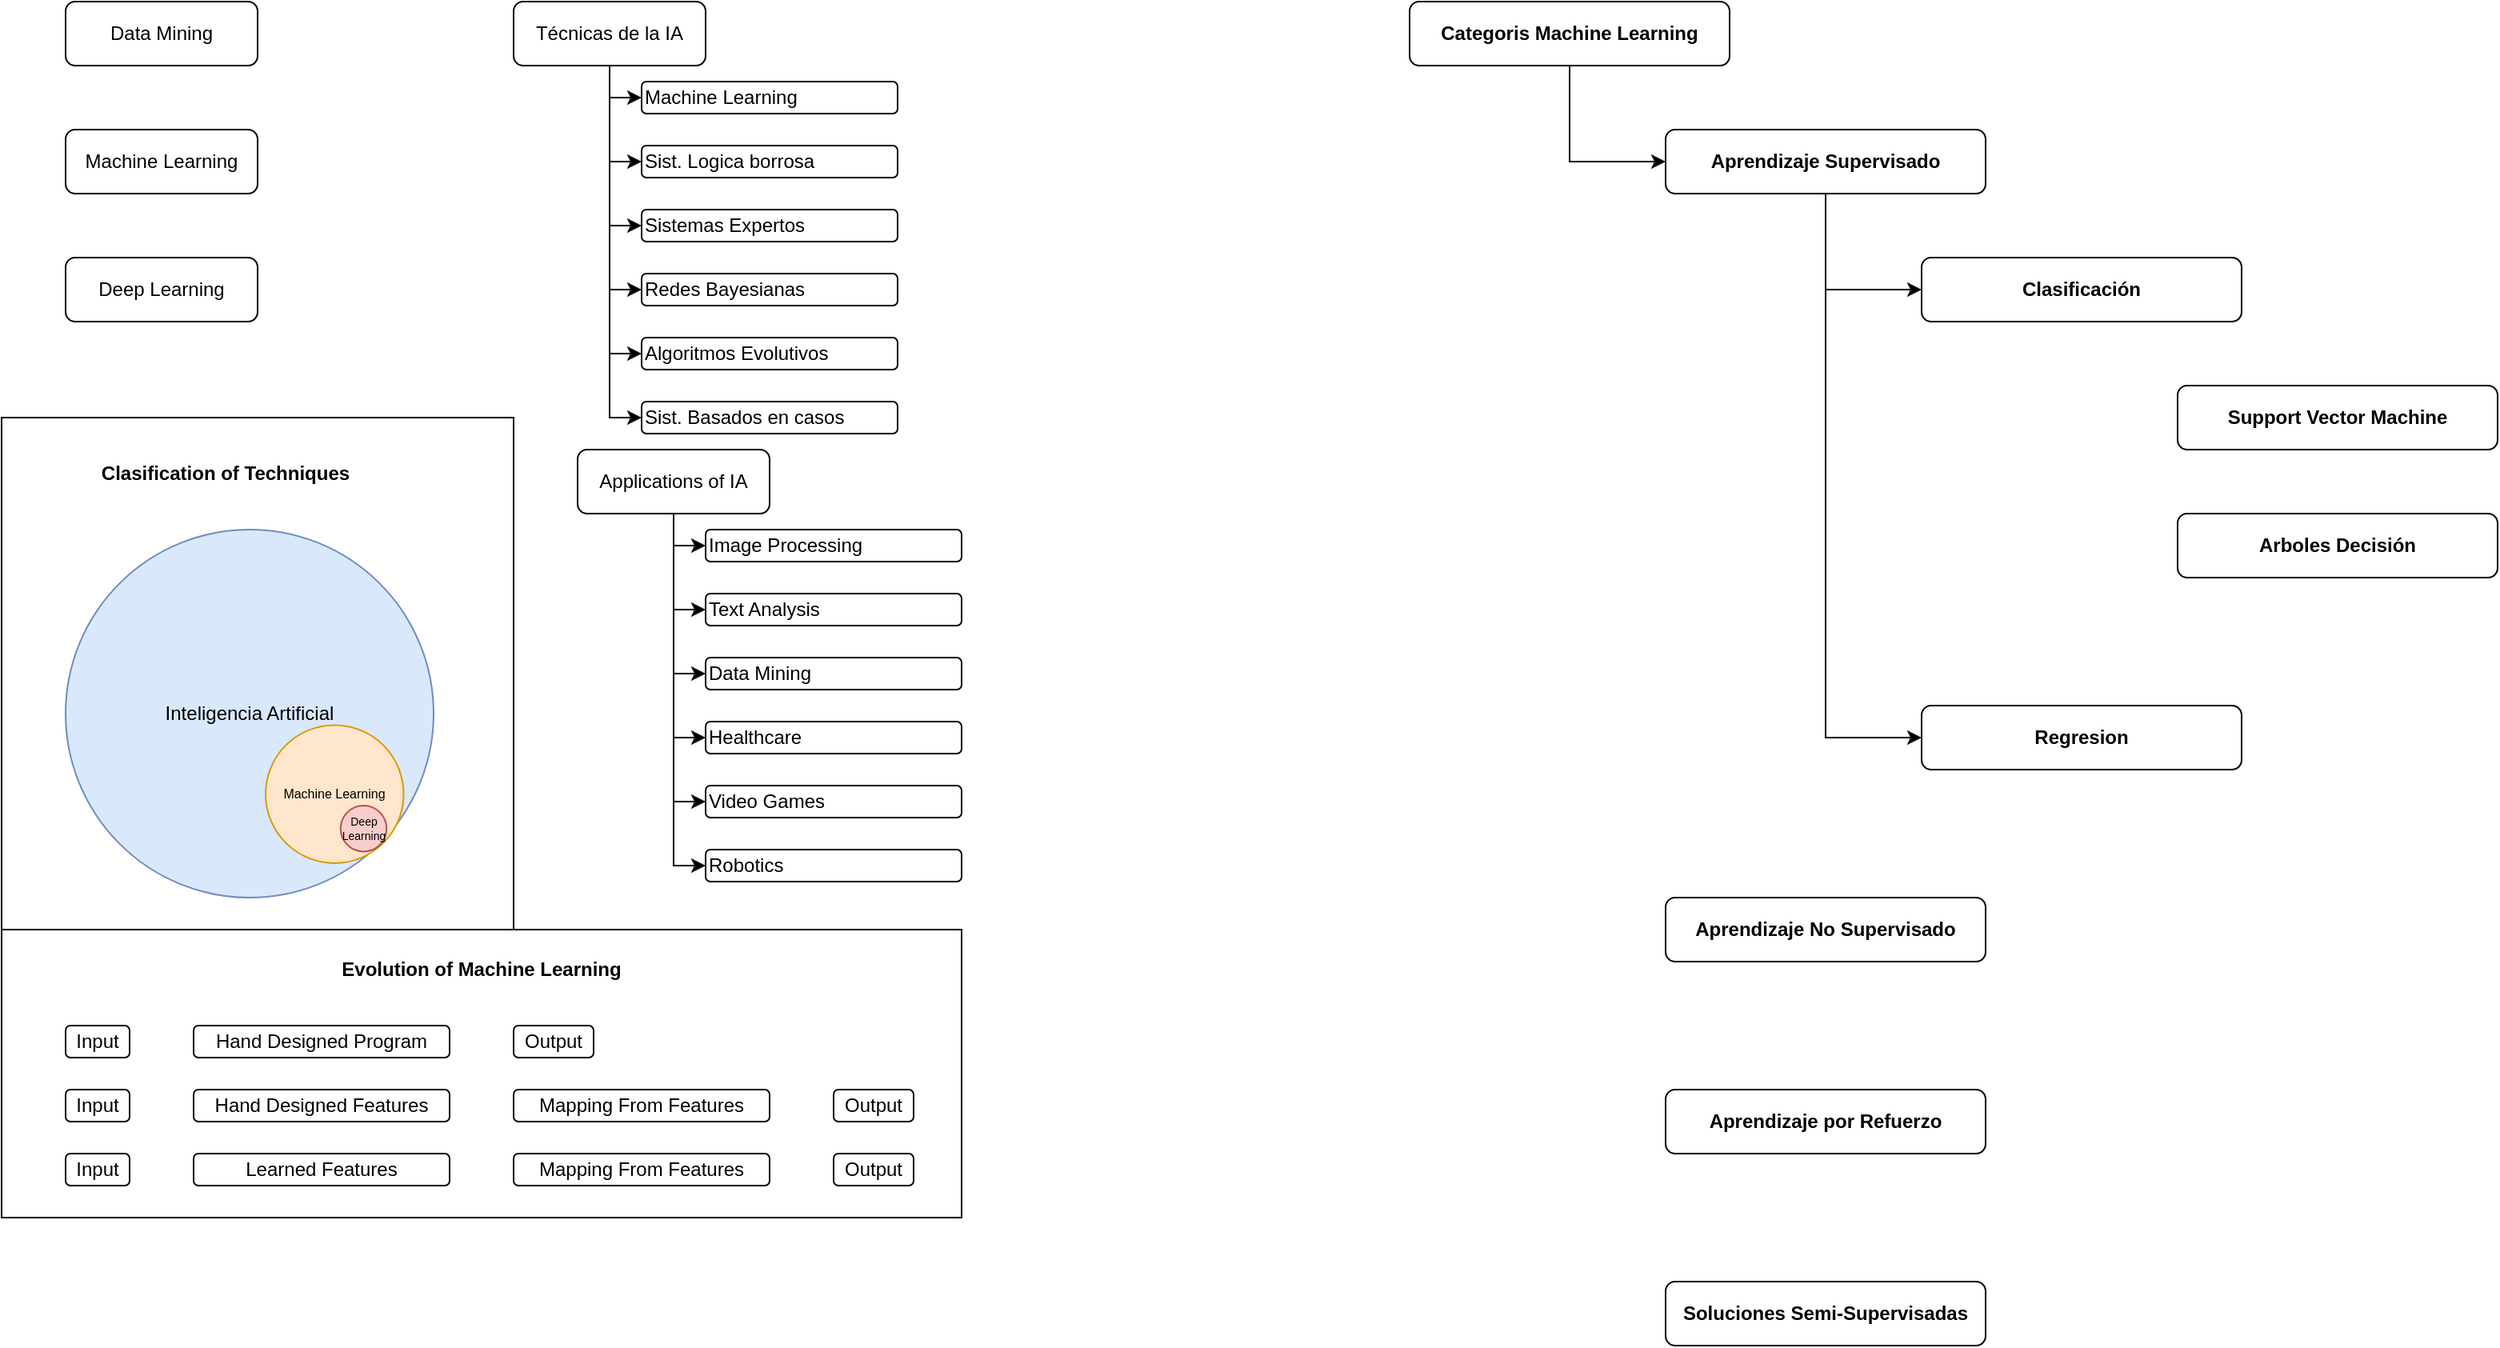 <mxfile version="20.5.1" type="github">
  <diagram id="Hce-cNsSXLSzgqhxPdeK" name="Page-1">
    <mxGraphModel dx="1237" dy="690" grid="1" gridSize="10" guides="1" tooltips="1" connect="1" arrows="1" fold="1" page="1" pageScale="1" pageWidth="850" pageHeight="1100" math="0" shadow="0">
      <root>
        <mxCell id="0" />
        <mxCell id="1" parent="0" />
        <mxCell id="vRaIiZqjALya7eJg5FbR-1" value="Data Mining" style="rounded=1;whiteSpace=wrap;html=1;" vertex="1" parent="1">
          <mxGeometry x="40" y="160" width="120" height="40" as="geometry" />
        </mxCell>
        <mxCell id="vRaIiZqjALya7eJg5FbR-2" value="Machine Learning" style="rounded=1;whiteSpace=wrap;html=1;" vertex="1" parent="1">
          <mxGeometry x="40" y="240" width="120" height="40" as="geometry" />
        </mxCell>
        <mxCell id="vRaIiZqjALya7eJg5FbR-3" value="Deep Learning" style="rounded=1;whiteSpace=wrap;html=1;" vertex="1" parent="1">
          <mxGeometry x="40" y="320" width="120" height="40" as="geometry" />
        </mxCell>
        <mxCell id="vRaIiZqjALya7eJg5FbR-15" style="edgeStyle=orthogonalEdgeStyle;rounded=0;orthogonalLoop=1;jettySize=auto;html=1;exitX=0.5;exitY=1;exitDx=0;exitDy=0;entryX=0;entryY=0.5;entryDx=0;entryDy=0;" edge="1" parent="1" source="vRaIiZqjALya7eJg5FbR-4" target="vRaIiZqjALya7eJg5FbR-5">
          <mxGeometry relative="1" as="geometry">
            <Array as="points">
              <mxPoint x="380" y="220" />
            </Array>
          </mxGeometry>
        </mxCell>
        <mxCell id="vRaIiZqjALya7eJg5FbR-16" style="edgeStyle=orthogonalEdgeStyle;rounded=0;orthogonalLoop=1;jettySize=auto;html=1;exitX=0.5;exitY=1;exitDx=0;exitDy=0;entryX=0;entryY=0.5;entryDx=0;entryDy=0;" edge="1" parent="1" source="vRaIiZqjALya7eJg5FbR-4" target="vRaIiZqjALya7eJg5FbR-6">
          <mxGeometry relative="1" as="geometry" />
        </mxCell>
        <mxCell id="vRaIiZqjALya7eJg5FbR-17" style="edgeStyle=orthogonalEdgeStyle;rounded=0;orthogonalLoop=1;jettySize=auto;html=1;exitX=0.5;exitY=1;exitDx=0;exitDy=0;entryX=0;entryY=0.5;entryDx=0;entryDy=0;" edge="1" parent="1" source="vRaIiZqjALya7eJg5FbR-4" target="vRaIiZqjALya7eJg5FbR-11">
          <mxGeometry relative="1" as="geometry" />
        </mxCell>
        <mxCell id="vRaIiZqjALya7eJg5FbR-18" style="edgeStyle=orthogonalEdgeStyle;rounded=0;orthogonalLoop=1;jettySize=auto;html=1;exitX=0.5;exitY=1;exitDx=0;exitDy=0;entryX=0;entryY=0.5;entryDx=0;entryDy=0;" edge="1" parent="1" source="vRaIiZqjALya7eJg5FbR-4" target="vRaIiZqjALya7eJg5FbR-12">
          <mxGeometry relative="1" as="geometry" />
        </mxCell>
        <mxCell id="vRaIiZqjALya7eJg5FbR-19" style="edgeStyle=orthogonalEdgeStyle;rounded=0;orthogonalLoop=1;jettySize=auto;html=1;exitX=0.5;exitY=1;exitDx=0;exitDy=0;entryX=0;entryY=0.5;entryDx=0;entryDy=0;" edge="1" parent="1" source="vRaIiZqjALya7eJg5FbR-4" target="vRaIiZqjALya7eJg5FbR-13">
          <mxGeometry relative="1" as="geometry" />
        </mxCell>
        <mxCell id="vRaIiZqjALya7eJg5FbR-20" style="edgeStyle=orthogonalEdgeStyle;rounded=0;orthogonalLoop=1;jettySize=auto;html=1;exitX=0.5;exitY=1;exitDx=0;exitDy=0;entryX=0;entryY=0.5;entryDx=0;entryDy=0;" edge="1" parent="1" source="vRaIiZqjALya7eJg5FbR-4" target="vRaIiZqjALya7eJg5FbR-14">
          <mxGeometry relative="1" as="geometry" />
        </mxCell>
        <mxCell id="vRaIiZqjALya7eJg5FbR-4" value="Técnicas de la IA" style="rounded=1;whiteSpace=wrap;html=1;" vertex="1" parent="1">
          <mxGeometry x="320" y="160" width="120" height="40" as="geometry" />
        </mxCell>
        <mxCell id="vRaIiZqjALya7eJg5FbR-5" value="Machine Learning" style="rounded=1;whiteSpace=wrap;html=1;align=left;" vertex="1" parent="1">
          <mxGeometry x="400" y="210" width="160" height="20" as="geometry" />
        </mxCell>
        <mxCell id="vRaIiZqjALya7eJg5FbR-6" value="Sist. Logica borrosa" style="rounded=1;whiteSpace=wrap;html=1;align=left;" vertex="1" parent="1">
          <mxGeometry x="400" y="250" width="160" height="20" as="geometry" />
        </mxCell>
        <mxCell id="vRaIiZqjALya7eJg5FbR-11" value="Sistemas Expertos" style="rounded=1;whiteSpace=wrap;html=1;align=left;" vertex="1" parent="1">
          <mxGeometry x="400" y="290" width="160" height="20" as="geometry" />
        </mxCell>
        <mxCell id="vRaIiZqjALya7eJg5FbR-12" value="Redes Bayesianas" style="rounded=1;whiteSpace=wrap;html=1;align=left;" vertex="1" parent="1">
          <mxGeometry x="400" y="330" width="160" height="20" as="geometry" />
        </mxCell>
        <mxCell id="vRaIiZqjALya7eJg5FbR-13" value="Algoritmos Evolutivos" style="rounded=1;whiteSpace=wrap;html=1;align=left;" vertex="1" parent="1">
          <mxGeometry x="400" y="370" width="160" height="20" as="geometry" />
        </mxCell>
        <mxCell id="vRaIiZqjALya7eJg5FbR-14" value="Sist. Basados en casos" style="rounded=1;whiteSpace=wrap;html=1;align=left;" vertex="1" parent="1">
          <mxGeometry x="400" y="410" width="160" height="20" as="geometry" />
        </mxCell>
        <mxCell id="vRaIiZqjALya7eJg5FbR-48" value="" style="group" vertex="1" connectable="0" parent="1">
          <mxGeometry y="430" width="320" height="310" as="geometry" />
        </mxCell>
        <mxCell id="vRaIiZqjALya7eJg5FbR-24" value="" style="group" vertex="1" connectable="0" parent="vRaIiZqjALya7eJg5FbR-48">
          <mxGeometry x="40" y="60" width="280" height="250" as="geometry" />
        </mxCell>
        <mxCell id="vRaIiZqjALya7eJg5FbR-47" value="" style="rounded=0;whiteSpace=wrap;html=1;fontSize=12;" vertex="1" parent="vRaIiZqjALya7eJg5FbR-24">
          <mxGeometry x="-40" y="-70" width="320" height="320" as="geometry" />
        </mxCell>
        <mxCell id="vRaIiZqjALya7eJg5FbR-23" value="Inteligencia Artificial" style="ellipse;whiteSpace=wrap;html=1;aspect=fixed;align=center;labelPosition=center;verticalLabelPosition=middle;verticalAlign=middle;fillColor=#dae8fc;strokeColor=#6c8ebf;" vertex="1" parent="vRaIiZqjALya7eJg5FbR-24">
          <mxGeometry width="230" height="230" as="geometry" />
        </mxCell>
        <mxCell id="vRaIiZqjALya7eJg5FbR-22" value="Machine Learning" style="ellipse;whiteSpace=wrap;html=1;aspect=fixed;align=center;labelPosition=center;verticalLabelPosition=middle;verticalAlign=middle;fontSize=8;fillColor=#ffe6cc;strokeColor=#d79b00;" vertex="1" parent="vRaIiZqjALya7eJg5FbR-24">
          <mxGeometry x="125" y="122.188" width="86.25" height="86.25" as="geometry" />
        </mxCell>
        <mxCell id="vRaIiZqjALya7eJg5FbR-21" value="Deep Learning" style="ellipse;whiteSpace=wrap;html=1;aspect=fixed;fontSize=7;fillColor=#f8cecc;strokeColor=#b85450;" vertex="1" parent="vRaIiZqjALya7eJg5FbR-24">
          <mxGeometry x="171.875" y="172.5" width="28.75" height="28.75" as="geometry" />
        </mxCell>
        <mxCell id="vRaIiZqjALya7eJg5FbR-46" value="Clasification of Techniques" style="text;html=1;strokeColor=none;fillColor=none;align=center;verticalAlign=middle;whiteSpace=wrap;rounded=0;fontSize=12;fontStyle=1" vertex="1" parent="vRaIiZqjALya7eJg5FbR-48">
          <mxGeometry width="280" height="50" as="geometry" />
        </mxCell>
        <mxCell id="vRaIiZqjALya7eJg5FbR-49" value="" style="group" vertex="1" connectable="0" parent="1">
          <mxGeometry y="740" width="600" height="180" as="geometry" />
        </mxCell>
        <mxCell id="vRaIiZqjALya7eJg5FbR-45" value="" style="rounded=0;whiteSpace=wrap;html=1;fontSize=12;" vertex="1" parent="vRaIiZqjALya7eJg5FbR-49">
          <mxGeometry width="600" height="180" as="geometry" />
        </mxCell>
        <mxCell id="vRaIiZqjALya7eJg5FbR-26" value="Output" style="rounded=1;whiteSpace=wrap;html=1;fontSize=12;" vertex="1" parent="vRaIiZqjALya7eJg5FbR-49">
          <mxGeometry x="320" y="60" width="50" height="20" as="geometry" />
        </mxCell>
        <mxCell id="vRaIiZqjALya7eJg5FbR-29" value="Input" style="rounded=1;whiteSpace=wrap;html=1;fontSize=12;" vertex="1" parent="vRaIiZqjALya7eJg5FbR-49">
          <mxGeometry x="40" y="60" width="40" height="20" as="geometry" />
        </mxCell>
        <mxCell id="vRaIiZqjALya7eJg5FbR-30" value="Hand Designed Program" style="rounded=1;whiteSpace=wrap;html=1;fontSize=12;" vertex="1" parent="vRaIiZqjALya7eJg5FbR-49">
          <mxGeometry x="120" y="60" width="160" height="20" as="geometry" />
        </mxCell>
        <mxCell id="vRaIiZqjALya7eJg5FbR-33" value="Input" style="rounded=1;whiteSpace=wrap;html=1;fontSize=12;" vertex="1" parent="vRaIiZqjALya7eJg5FbR-49">
          <mxGeometry x="40" y="100" width="40" height="20" as="geometry" />
        </mxCell>
        <mxCell id="vRaIiZqjALya7eJg5FbR-37" value="Hand Designed Features" style="rounded=1;whiteSpace=wrap;html=1;fontSize=12;" vertex="1" parent="vRaIiZqjALya7eJg5FbR-49">
          <mxGeometry x="120" y="100" width="160" height="20" as="geometry" />
        </mxCell>
        <mxCell id="vRaIiZqjALya7eJg5FbR-38" value="Mapping From Features" style="rounded=1;whiteSpace=wrap;html=1;fontSize=12;" vertex="1" parent="vRaIiZqjALya7eJg5FbR-49">
          <mxGeometry x="320" y="100" width="160" height="20" as="geometry" />
        </mxCell>
        <mxCell id="vRaIiZqjALya7eJg5FbR-39" value="Output" style="rounded=1;whiteSpace=wrap;html=1;fontSize=12;" vertex="1" parent="vRaIiZqjALya7eJg5FbR-49">
          <mxGeometry x="520" y="100" width="50" height="20" as="geometry" />
        </mxCell>
        <mxCell id="vRaIiZqjALya7eJg5FbR-40" value="Input" style="rounded=1;whiteSpace=wrap;html=1;fontSize=12;" vertex="1" parent="vRaIiZqjALya7eJg5FbR-49">
          <mxGeometry x="40" y="140" width="40" height="20" as="geometry" />
        </mxCell>
        <mxCell id="vRaIiZqjALya7eJg5FbR-41" value="Learned Features" style="rounded=1;whiteSpace=wrap;html=1;fontSize=12;" vertex="1" parent="vRaIiZqjALya7eJg5FbR-49">
          <mxGeometry x="120" y="140" width="160" height="20" as="geometry" />
        </mxCell>
        <mxCell id="vRaIiZqjALya7eJg5FbR-42" value="Mapping From Features" style="rounded=1;whiteSpace=wrap;html=1;fontSize=12;" vertex="1" parent="vRaIiZqjALya7eJg5FbR-49">
          <mxGeometry x="320" y="140" width="160" height="20" as="geometry" />
        </mxCell>
        <mxCell id="vRaIiZqjALya7eJg5FbR-43" value="Output" style="rounded=1;whiteSpace=wrap;html=1;fontSize=12;" vertex="1" parent="vRaIiZqjALya7eJg5FbR-49">
          <mxGeometry x="520" y="140" width="50" height="20" as="geometry" />
        </mxCell>
        <mxCell id="vRaIiZqjALya7eJg5FbR-44" value="Evolution of Machine Learning" style="text;html=1;strokeColor=none;fillColor=none;align=center;verticalAlign=middle;whiteSpace=wrap;rounded=0;fontSize=12;fontStyle=1" vertex="1" parent="vRaIiZqjALya7eJg5FbR-49">
          <mxGeometry x="40" width="520" height="50" as="geometry" />
        </mxCell>
        <mxCell id="vRaIiZqjALya7eJg5FbR-50" style="edgeStyle=orthogonalEdgeStyle;rounded=0;orthogonalLoop=1;jettySize=auto;html=1;exitX=0.5;exitY=1;exitDx=0;exitDy=0;entryX=0;entryY=0.5;entryDx=0;entryDy=0;" edge="1" parent="1" source="vRaIiZqjALya7eJg5FbR-56" target="vRaIiZqjALya7eJg5FbR-57">
          <mxGeometry relative="1" as="geometry">
            <Array as="points">
              <mxPoint x="420" y="500" />
            </Array>
          </mxGeometry>
        </mxCell>
        <mxCell id="vRaIiZqjALya7eJg5FbR-51" style="edgeStyle=orthogonalEdgeStyle;rounded=0;orthogonalLoop=1;jettySize=auto;html=1;exitX=0.5;exitY=1;exitDx=0;exitDy=0;entryX=0;entryY=0.5;entryDx=0;entryDy=0;" edge="1" parent="1" source="vRaIiZqjALya7eJg5FbR-56" target="vRaIiZqjALya7eJg5FbR-58">
          <mxGeometry relative="1" as="geometry" />
        </mxCell>
        <mxCell id="vRaIiZqjALya7eJg5FbR-52" style="edgeStyle=orthogonalEdgeStyle;rounded=0;orthogonalLoop=1;jettySize=auto;html=1;exitX=0.5;exitY=1;exitDx=0;exitDy=0;entryX=0;entryY=0.5;entryDx=0;entryDy=0;" edge="1" parent="1" source="vRaIiZqjALya7eJg5FbR-56" target="vRaIiZqjALya7eJg5FbR-59">
          <mxGeometry relative="1" as="geometry" />
        </mxCell>
        <mxCell id="vRaIiZqjALya7eJg5FbR-53" style="edgeStyle=orthogonalEdgeStyle;rounded=0;orthogonalLoop=1;jettySize=auto;html=1;exitX=0.5;exitY=1;exitDx=0;exitDy=0;entryX=0;entryY=0.5;entryDx=0;entryDy=0;" edge="1" parent="1" source="vRaIiZqjALya7eJg5FbR-56" target="vRaIiZqjALya7eJg5FbR-60">
          <mxGeometry relative="1" as="geometry" />
        </mxCell>
        <mxCell id="vRaIiZqjALya7eJg5FbR-54" style="edgeStyle=orthogonalEdgeStyle;rounded=0;orthogonalLoop=1;jettySize=auto;html=1;exitX=0.5;exitY=1;exitDx=0;exitDy=0;entryX=0;entryY=0.5;entryDx=0;entryDy=0;" edge="1" parent="1" source="vRaIiZqjALya7eJg5FbR-56" target="vRaIiZqjALya7eJg5FbR-61">
          <mxGeometry relative="1" as="geometry" />
        </mxCell>
        <mxCell id="vRaIiZqjALya7eJg5FbR-55" style="edgeStyle=orthogonalEdgeStyle;rounded=0;orthogonalLoop=1;jettySize=auto;html=1;exitX=0.5;exitY=1;exitDx=0;exitDy=0;entryX=0;entryY=0.5;entryDx=0;entryDy=0;" edge="1" parent="1" source="vRaIiZqjALya7eJg5FbR-56" target="vRaIiZqjALya7eJg5FbR-62">
          <mxGeometry relative="1" as="geometry" />
        </mxCell>
        <mxCell id="vRaIiZqjALya7eJg5FbR-56" value="Applications of IA" style="rounded=1;whiteSpace=wrap;html=1;" vertex="1" parent="1">
          <mxGeometry x="360" y="440" width="120" height="40" as="geometry" />
        </mxCell>
        <mxCell id="vRaIiZqjALya7eJg5FbR-57" value="Image Processing" style="rounded=1;whiteSpace=wrap;html=1;align=left;" vertex="1" parent="1">
          <mxGeometry x="440" y="490" width="160" height="20" as="geometry" />
        </mxCell>
        <mxCell id="vRaIiZqjALya7eJg5FbR-58" value="Text Analysis" style="rounded=1;whiteSpace=wrap;html=1;align=left;" vertex="1" parent="1">
          <mxGeometry x="440" y="530" width="160" height="20" as="geometry" />
        </mxCell>
        <mxCell id="vRaIiZqjALya7eJg5FbR-59" value="Data Mining" style="rounded=1;whiteSpace=wrap;html=1;align=left;" vertex="1" parent="1">
          <mxGeometry x="440" y="570" width="160" height="20" as="geometry" />
        </mxCell>
        <mxCell id="vRaIiZqjALya7eJg5FbR-60" value="Healthcare" style="rounded=1;whiteSpace=wrap;html=1;align=left;" vertex="1" parent="1">
          <mxGeometry x="440" y="610" width="160" height="20" as="geometry" />
        </mxCell>
        <mxCell id="vRaIiZqjALya7eJg5FbR-61" value="Video Games" style="rounded=1;whiteSpace=wrap;html=1;align=left;" vertex="1" parent="1">
          <mxGeometry x="440" y="650" width="160" height="20" as="geometry" />
        </mxCell>
        <mxCell id="vRaIiZqjALya7eJg5FbR-62" value="Robotics" style="rounded=1;whiteSpace=wrap;html=1;align=left;" vertex="1" parent="1">
          <mxGeometry x="440" y="690" width="160" height="20" as="geometry" />
        </mxCell>
        <mxCell id="vRaIiZqjALya7eJg5FbR-70" style="edgeStyle=orthogonalEdgeStyle;rounded=0;orthogonalLoop=1;jettySize=auto;html=1;exitX=0.5;exitY=1;exitDx=0;exitDy=0;entryX=0;entryY=0.5;entryDx=0;entryDy=0;fontSize=12;" edge="1" parent="1" source="vRaIiZqjALya7eJg5FbR-63" target="vRaIiZqjALya7eJg5FbR-64">
          <mxGeometry relative="1" as="geometry" />
        </mxCell>
        <mxCell id="vRaIiZqjALya7eJg5FbR-63" value="Categoris Machine Learning" style="rounded=1;whiteSpace=wrap;html=1;fontSize=12;fontStyle=1" vertex="1" parent="1">
          <mxGeometry x="880" y="160" width="200" height="40" as="geometry" />
        </mxCell>
        <mxCell id="vRaIiZqjALya7eJg5FbR-71" style="edgeStyle=orthogonalEdgeStyle;rounded=0;orthogonalLoop=1;jettySize=auto;html=1;exitX=0.5;exitY=1;exitDx=0;exitDy=0;entryX=0;entryY=0.5;entryDx=0;entryDy=0;fontSize=12;" edge="1" parent="1" source="vRaIiZqjALya7eJg5FbR-64" target="vRaIiZqjALya7eJg5FbR-68">
          <mxGeometry relative="1" as="geometry" />
        </mxCell>
        <mxCell id="vRaIiZqjALya7eJg5FbR-72" style="edgeStyle=orthogonalEdgeStyle;rounded=0;orthogonalLoop=1;jettySize=auto;html=1;exitX=0.5;exitY=1;exitDx=0;exitDy=0;entryX=0;entryY=0.5;entryDx=0;entryDy=0;fontSize=12;" edge="1" parent="1" source="vRaIiZqjALya7eJg5FbR-64" target="vRaIiZqjALya7eJg5FbR-69">
          <mxGeometry relative="1" as="geometry" />
        </mxCell>
        <mxCell id="vRaIiZqjALya7eJg5FbR-64" value="Aprendizaje Supervisado" style="rounded=1;whiteSpace=wrap;html=1;fontSize=12;fontStyle=1" vertex="1" parent="1">
          <mxGeometry x="1040" y="240" width="200" height="40" as="geometry" />
        </mxCell>
        <mxCell id="vRaIiZqjALya7eJg5FbR-65" value="Aprendizaje No Supervisado" style="rounded=1;whiteSpace=wrap;html=1;fontSize=12;fontStyle=1" vertex="1" parent="1">
          <mxGeometry x="1040" y="720" width="200" height="40" as="geometry" />
        </mxCell>
        <mxCell id="vRaIiZqjALya7eJg5FbR-66" value="Aprendizaje por Refuerzo" style="rounded=1;whiteSpace=wrap;html=1;fontSize=12;fontStyle=1" vertex="1" parent="1">
          <mxGeometry x="1040" y="840" width="200" height="40" as="geometry" />
        </mxCell>
        <mxCell id="vRaIiZqjALya7eJg5FbR-67" value="Soluciones Semi-Supervisadas" style="rounded=1;whiteSpace=wrap;html=1;fontSize=12;fontStyle=1" vertex="1" parent="1">
          <mxGeometry x="1040" y="960" width="200" height="40" as="geometry" />
        </mxCell>
        <mxCell id="vRaIiZqjALya7eJg5FbR-68" value="Clasificación" style="rounded=1;whiteSpace=wrap;html=1;fontSize=12;fontStyle=1" vertex="1" parent="1">
          <mxGeometry x="1200" y="320" width="200" height="40" as="geometry" />
        </mxCell>
        <mxCell id="vRaIiZqjALya7eJg5FbR-69" value="Regresion" style="rounded=1;whiteSpace=wrap;html=1;fontSize=12;fontStyle=1" vertex="1" parent="1">
          <mxGeometry x="1200" y="600" width="200" height="40" as="geometry" />
        </mxCell>
        <mxCell id="vRaIiZqjALya7eJg5FbR-73" value="Support Vector Machine" style="rounded=1;whiteSpace=wrap;html=1;fontSize=12;fontStyle=1" vertex="1" parent="1">
          <mxGeometry x="1360" y="400" width="200" height="40" as="geometry" />
        </mxCell>
        <mxCell id="vRaIiZqjALya7eJg5FbR-74" value="Arboles Decisión" style="rounded=1;whiteSpace=wrap;html=1;fontSize=12;fontStyle=1" vertex="1" parent="1">
          <mxGeometry x="1360" y="480" width="200" height="40" as="geometry" />
        </mxCell>
      </root>
    </mxGraphModel>
  </diagram>
</mxfile>
